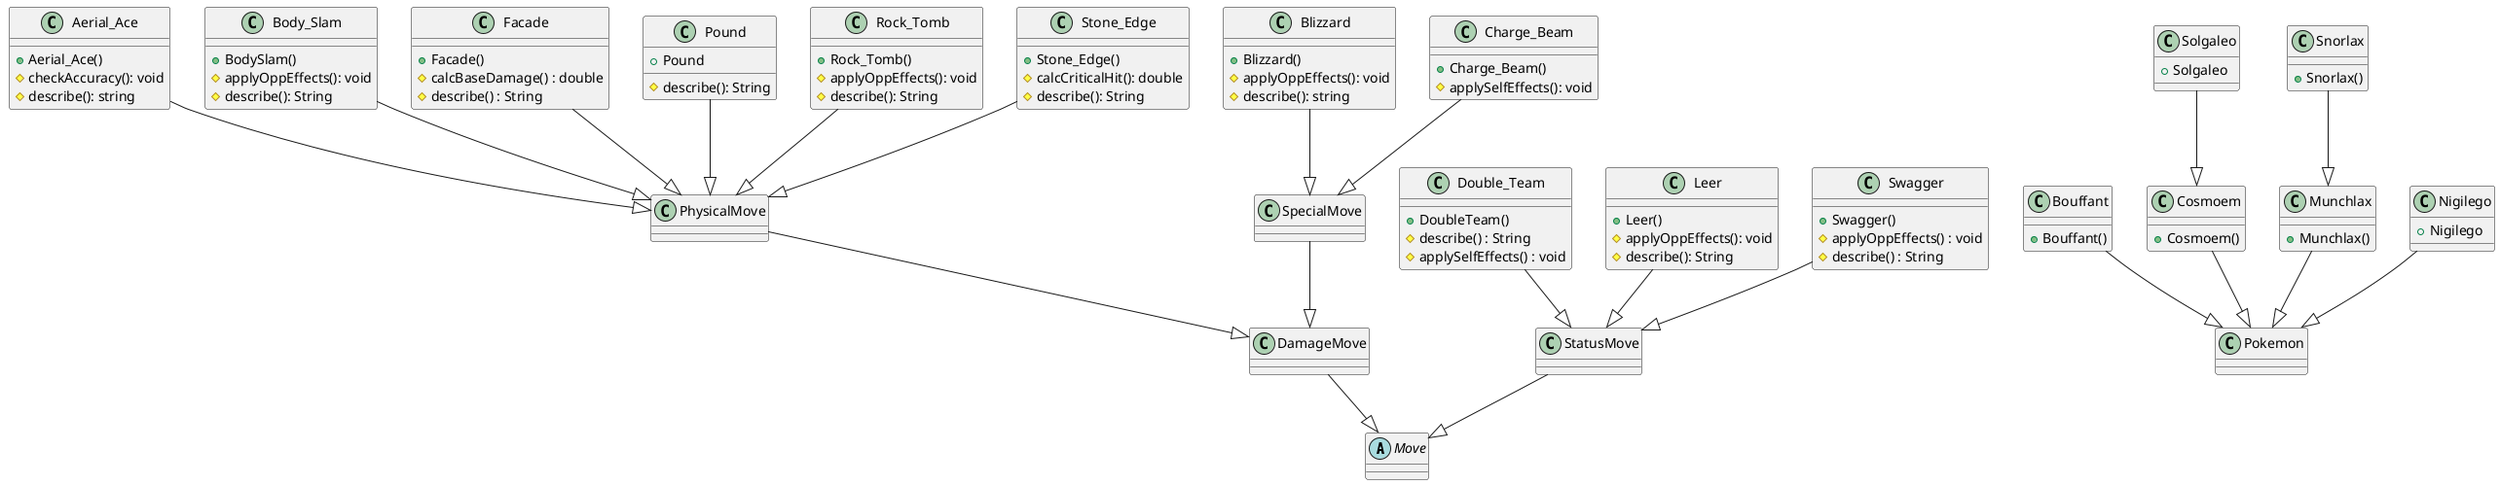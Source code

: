@startuml "class diagram"

abstract class Move{

}

class DamageMove{

}

class StatusMove{

}

class Aerial_Ace {
    +Aerial_Ace()
    #checkAccuracy(): void
    #describe(): string
}

class Blizzard {
    +Blizzard()
    #applyOppEffects(): void
    #describe(): string
}

class Body_Slam {
    +BodySlam()
    #applyOppEffects(): void
    #describe(): String
}

class Charge_Beam{
    +Charge_Beam()
    #applySelfEffects(): void
}

class Double_Team{
    +DoubleTeam()
    #describe() : String
    #applySelfEffects() : void
}


class Facade{
    +Facade()
    #calcBaseDamage() : double
    #describe() : String
}

class Leer {
    +Leer()
    #applyOppEffects(): void
    #describe(): String
}

class Pound {
    +Pound
    #describe(): String
}

class  Rock_Tomb {
    +Rock_Tomb()
    #applyOppEffects(): void
    #describe(): String
}

class Stone_Edge{
    +Stone_Edge()
    #calcCriticalHit(): double
    #describe(): String
}

class Swagger {
    +Swagger()
    #applyOppEffects() : void
    #describe() : String
}


StatusMove --|> Move
DamageMove --|> Move
PhysicalMove --|> DamageMove
SpecialMove --|> DamageMove

Aerial_Ace --|> PhysicalMove
Blizzard --|> SpecialMove
Body_Slam --|> PhysicalMove
Charge_Beam --|> SpecialMove
Double_Team  --|> StatusMove
Facade  --|> PhysicalMove
Leer --|> StatusMove
Pound --|> PhysicalMove
Rock_Tomb --|> PhysicalMove
Stone_Edge --|> PhysicalMove
Swagger --|> StatusMove

class Bouffant{
    +Bouffant()
}

class Cosmoem {
    +Cosmoem()
}

class Munchlax {
    +Munchlax()
}

class Nigilego {
    +Nigilego
}

class Snorlax {
    +Snorlax()
}

class Solgaleo {
    +Solgaleo
}

class Pokemon{

}

Bouffant --|> Pokemon
Cosmoem --|> Pokemon
Munchlax --|> Pokemon
Nigilego --|> Pokemon
Snorlax --|> Munchlax
Solgaleo --|> Cosmoem
@enduml